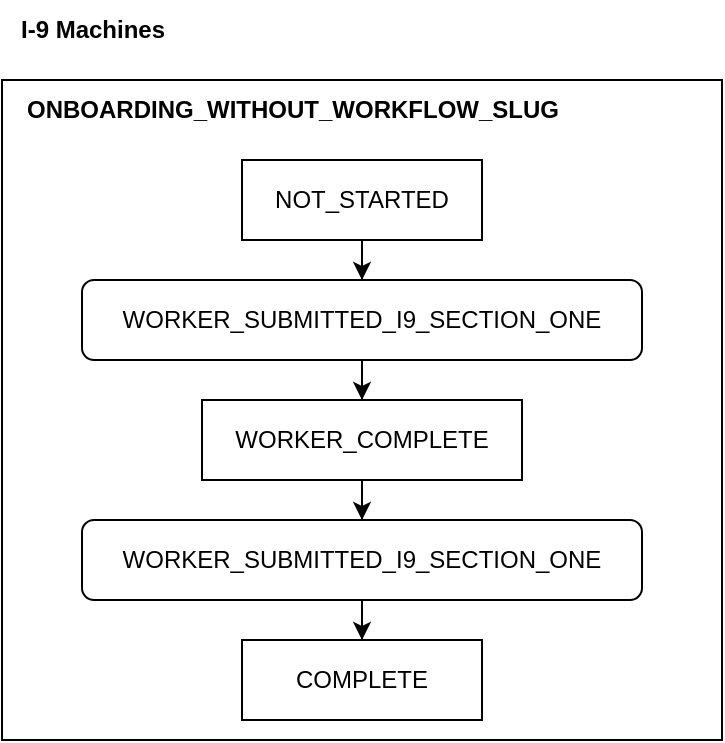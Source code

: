 <mxfile version="24.6.3" type="github">
  <diagram name="Page-1" id="iukkpxbPmAniCHK0yDrJ">
    <mxGraphModel dx="1434" dy="794" grid="1" gridSize="10" guides="1" tooltips="1" connect="1" arrows="1" fold="1" page="1" pageScale="1" pageWidth="850" pageHeight="1100" math="0" shadow="0">
      <root>
        <mxCell id="0" />
        <mxCell id="1" parent="0" />
        <mxCell id="TotN1_Kpjb51vsJ2ve7N-13" value="I-9 Machines" style="text;html=1;align=center;verticalAlign=middle;resizable=0;points=[];autosize=1;strokeColor=none;fillColor=none;fontStyle=1" vertex="1" parent="1">
          <mxGeometry width="90" height="30" as="geometry" />
        </mxCell>
        <mxCell id="TotN1_Kpjb51vsJ2ve7N-16" value="" style="group" vertex="1" connectable="0" parent="1">
          <mxGeometry y="40" width="360" height="330" as="geometry" />
        </mxCell>
        <mxCell id="TotN1_Kpjb51vsJ2ve7N-15" value="" style="whiteSpace=wrap;html=1;" vertex="1" parent="TotN1_Kpjb51vsJ2ve7N-16">
          <mxGeometry width="360" height="330" as="geometry" />
        </mxCell>
        <mxCell id="TotN1_Kpjb51vsJ2ve7N-9" style="edgeStyle=orthogonalEdgeStyle;rounded=0;orthogonalLoop=1;jettySize=auto;html=1;" edge="1" parent="TotN1_Kpjb51vsJ2ve7N-16" source="TotN1_Kpjb51vsJ2ve7N-4" target="TotN1_Kpjb51vsJ2ve7N-6">
          <mxGeometry relative="1" as="geometry" />
        </mxCell>
        <mxCell id="TotN1_Kpjb51vsJ2ve7N-4" value="NOT_STARTED" style="whiteSpace=wrap;html=1;" vertex="1" parent="TotN1_Kpjb51vsJ2ve7N-16">
          <mxGeometry x="120" y="40" width="120" height="40" as="geometry" />
        </mxCell>
        <mxCell id="TotN1_Kpjb51vsJ2ve7N-5" value="COMPLETE" style="whiteSpace=wrap;html=1;" vertex="1" parent="TotN1_Kpjb51vsJ2ve7N-16">
          <mxGeometry x="120" y="280" width="120" height="40" as="geometry" />
        </mxCell>
        <mxCell id="TotN1_Kpjb51vsJ2ve7N-10" style="edgeStyle=orthogonalEdgeStyle;rounded=0;orthogonalLoop=1;jettySize=auto;html=1;entryX=0.5;entryY=0;entryDx=0;entryDy=0;" edge="1" parent="TotN1_Kpjb51vsJ2ve7N-16" source="TotN1_Kpjb51vsJ2ve7N-6" target="TotN1_Kpjb51vsJ2ve7N-7">
          <mxGeometry relative="1" as="geometry" />
        </mxCell>
        <mxCell id="TotN1_Kpjb51vsJ2ve7N-6" value="WORKER_SUBMITTED_I9_SECTION_ONE" style="rounded=1;whiteSpace=wrap;html=1;" vertex="1" parent="TotN1_Kpjb51vsJ2ve7N-16">
          <mxGeometry x="40" y="100" width="280" height="40" as="geometry" />
        </mxCell>
        <mxCell id="TotN1_Kpjb51vsJ2ve7N-11" style="edgeStyle=orthogonalEdgeStyle;rounded=0;orthogonalLoop=1;jettySize=auto;html=1;entryX=0.5;entryY=0;entryDx=0;entryDy=0;" edge="1" parent="TotN1_Kpjb51vsJ2ve7N-16" source="TotN1_Kpjb51vsJ2ve7N-7" target="TotN1_Kpjb51vsJ2ve7N-8">
          <mxGeometry relative="1" as="geometry" />
        </mxCell>
        <mxCell id="TotN1_Kpjb51vsJ2ve7N-7" value="WORKER_COMPLETE" style="whiteSpace=wrap;html=1;" vertex="1" parent="TotN1_Kpjb51vsJ2ve7N-16">
          <mxGeometry x="100" y="160" width="160" height="40" as="geometry" />
        </mxCell>
        <mxCell id="TotN1_Kpjb51vsJ2ve7N-12" value="" style="edgeStyle=orthogonalEdgeStyle;rounded=0;orthogonalLoop=1;jettySize=auto;html=1;" edge="1" parent="TotN1_Kpjb51vsJ2ve7N-16" source="TotN1_Kpjb51vsJ2ve7N-8" target="TotN1_Kpjb51vsJ2ve7N-5">
          <mxGeometry relative="1" as="geometry" />
        </mxCell>
        <mxCell id="TotN1_Kpjb51vsJ2ve7N-8" value="WORKER_SUBMITTED_I9_SECTION_ONE" style="rounded=1;whiteSpace=wrap;html=1;" vertex="1" parent="TotN1_Kpjb51vsJ2ve7N-16">
          <mxGeometry x="40" y="220" width="280" height="40" as="geometry" />
        </mxCell>
        <mxCell id="TotN1_Kpjb51vsJ2ve7N-14" value="ONBOARDING_WITHOUT_WORKFLOW_SLUG" style="text;html=1;align=center;verticalAlign=middle;resizable=0;points=[];autosize=1;strokeColor=none;fillColor=none;fontStyle=1" vertex="1" parent="TotN1_Kpjb51vsJ2ve7N-16">
          <mxGeometry width="290" height="30" as="geometry" />
        </mxCell>
      </root>
    </mxGraphModel>
  </diagram>
</mxfile>
